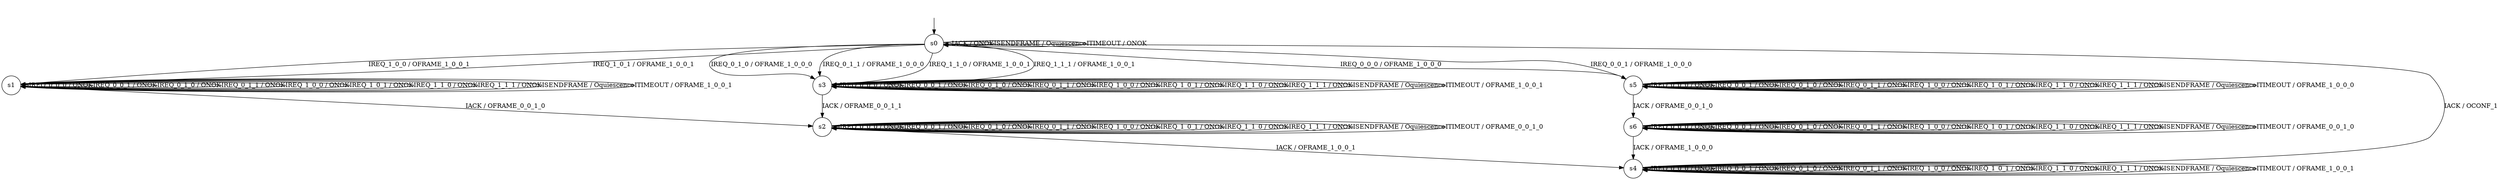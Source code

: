 digraph g {
__start0 [label="" shape="none"];

	s0 [shape="circle" label="s0"];
	s1 [shape="circle" label="s1"];
	s2 [shape="circle" label="s2"];
	s3 [shape="circle" label="s3"];
	s4 [shape="circle" label="s4"];
	s5 [shape="circle" label="s5"];
	s6 [shape="circle" label="s6"];
	s0 -> s0 [label="IACK / ONOK"];
	s0 -> s5 [label="IREQ_0_0_0 / OFRAME_1_0_0_0"];
	s0 -> s5 [label="IREQ_0_0_1 / OFRAME_1_0_0_0"];
	s0 -> s3 [label="IREQ_0_1_0 / OFRAME_1_0_0_0"];
	s0 -> s3 [label="IREQ_0_1_1 / OFRAME_1_0_0_0"];
	s0 -> s1 [label="IREQ_1_0_0 / OFRAME_1_0_0_1"];
	s0 -> s1 [label="IREQ_1_0_1 / OFRAME_1_0_0_1"];
	s0 -> s3 [label="IREQ_1_1_0 / OFRAME_1_0_0_1"];
	s0 -> s3 [label="IREQ_1_1_1 / OFRAME_1_0_0_1"];
	s0 -> s0 [label="ISENDFRAME / Oquiescence"];
	s0 -> s0 [label="ITIMEOUT / ONOK"];
	s1 -> s2 [label="IACK / OFRAME_0_0_1_0"];
	s1 -> s1 [label="IREQ_0_0_0 / ONOK"];
	s1 -> s1 [label="IREQ_0_0_1 / ONOK"];
	s1 -> s1 [label="IREQ_0_1_0 / ONOK"];
	s1 -> s1 [label="IREQ_0_1_1 / ONOK"];
	s1 -> s1 [label="IREQ_1_0_0 / ONOK"];
	s1 -> s1 [label="IREQ_1_0_1 / ONOK"];
	s1 -> s1 [label="IREQ_1_1_0 / ONOK"];
	s1 -> s1 [label="IREQ_1_1_1 / ONOK"];
	s1 -> s1 [label="ISENDFRAME / Oquiescence"];
	s1 -> s1 [label="ITIMEOUT / OFRAME_1_0_0_1"];
	s2 -> s4 [label="IACK / OFRAME_1_0_0_1"];
	s2 -> s2 [label="IREQ_0_0_0 / ONOK"];
	s2 -> s2 [label="IREQ_0_0_1 / ONOK"];
	s2 -> s2 [label="IREQ_0_1_0 / ONOK"];
	s2 -> s2 [label="IREQ_0_1_1 / ONOK"];
	s2 -> s2 [label="IREQ_1_0_0 / ONOK"];
	s2 -> s2 [label="IREQ_1_0_1 / ONOK"];
	s2 -> s2 [label="IREQ_1_1_0 / ONOK"];
	s2 -> s2 [label="IREQ_1_1_1 / ONOK"];
	s2 -> s2 [label="ISENDFRAME / Oquiescence"];
	s2 -> s2 [label="ITIMEOUT / OFRAME_0_0_1_0"];
	s3 -> s2 [label="IACK / OFRAME_0_0_1_1"];
	s3 -> s3 [label="IREQ_0_0_0 / ONOK"];
	s3 -> s3 [label="IREQ_0_0_1 / ONOK"];
	s3 -> s3 [label="IREQ_0_1_0 / ONOK"];
	s3 -> s3 [label="IREQ_0_1_1 / ONOK"];
	s3 -> s3 [label="IREQ_1_0_0 / ONOK"];
	s3 -> s3 [label="IREQ_1_0_1 / ONOK"];
	s3 -> s3 [label="IREQ_1_1_0 / ONOK"];
	s3 -> s3 [label="IREQ_1_1_1 / ONOK"];
	s3 -> s3 [label="ISENDFRAME / Oquiescence"];
	s3 -> s3 [label="ITIMEOUT / OFRAME_1_0_0_1"];
	s4 -> s0 [label="IACK / OCONF_1"];
	s4 -> s4 [label="IREQ_0_0_0 / ONOK"];
	s4 -> s4 [label="IREQ_0_0_1 / ONOK"];
	s4 -> s4 [label="IREQ_0_1_0 / ONOK"];
	s4 -> s4 [label="IREQ_0_1_1 / ONOK"];
	s4 -> s4 [label="IREQ_1_0_0 / ONOK"];
	s4 -> s4 [label="IREQ_1_0_1 / ONOK"];
	s4 -> s4 [label="IREQ_1_1_0 / ONOK"];
	s4 -> s4 [label="IREQ_1_1_1 / ONOK"];
	s4 -> s4 [label="ISENDFRAME / Oquiescence"];
	s4 -> s4 [label="ITIMEOUT / OFRAME_1_0_0_1"];
	s5 -> s6 [label="IACK / OFRAME_0_0_1_0"];
	s5 -> s5 [label="IREQ_0_0_0 / ONOK"];
	s5 -> s5 [label="IREQ_0_0_1 / ONOK"];
	s5 -> s5 [label="IREQ_0_1_0 / ONOK"];
	s5 -> s5 [label="IREQ_0_1_1 / ONOK"];
	s5 -> s5 [label="IREQ_1_0_0 / ONOK"];
	s5 -> s5 [label="IREQ_1_0_1 / ONOK"];
	s5 -> s5 [label="IREQ_1_1_0 / ONOK"];
	s5 -> s5 [label="IREQ_1_1_1 / ONOK"];
	s5 -> s5 [label="ISENDFRAME / Oquiescence"];
	s5 -> s5 [label="ITIMEOUT / OFRAME_1_0_0_0"];
	s6 -> s4 [label="IACK / OFRAME_1_0_0_0"];
	s6 -> s6 [label="IREQ_0_0_0 / ONOK"];
	s6 -> s6 [label="IREQ_0_0_1 / ONOK"];
	s6 -> s6 [label="IREQ_0_1_0 / ONOK"];
	s6 -> s6 [label="IREQ_0_1_1 / ONOK"];
	s6 -> s6 [label="IREQ_1_0_0 / ONOK"];
	s6 -> s6 [label="IREQ_1_0_1 / ONOK"];
	s6 -> s6 [label="IREQ_1_1_0 / ONOK"];
	s6 -> s6 [label="IREQ_1_1_1 / ONOK"];
	s6 -> s6 [label="ISENDFRAME / Oquiescence"];
	s6 -> s6 [label="ITIMEOUT / OFRAME_0_0_1_0"];

__start0 -> s0;
}
